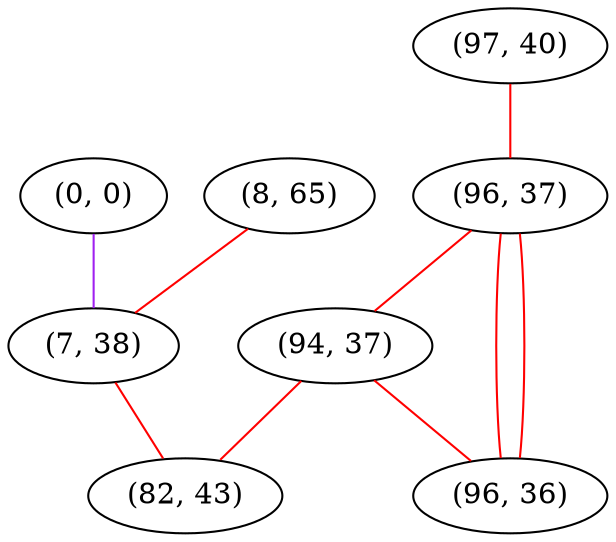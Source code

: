 graph "" {
"(0, 0)";
"(8, 65)";
"(7, 38)";
"(97, 40)";
"(96, 37)";
"(94, 37)";
"(96, 36)";
"(82, 43)";
"(0, 0)" -- "(7, 38)"  [color=purple, key=0, weight=4];
"(8, 65)" -- "(7, 38)"  [color=red, key=0, weight=1];
"(7, 38)" -- "(82, 43)"  [color=red, key=0, weight=1];
"(97, 40)" -- "(96, 37)"  [color=red, key=0, weight=1];
"(96, 37)" -- "(94, 37)"  [color=red, key=0, weight=1];
"(96, 37)" -- "(96, 36)"  [color=red, key=0, weight=1];
"(96, 37)" -- "(96, 36)"  [color=red, key=1, weight=1];
"(94, 37)" -- "(82, 43)"  [color=red, key=0, weight=1];
"(94, 37)" -- "(96, 36)"  [color=red, key=0, weight=1];
}
